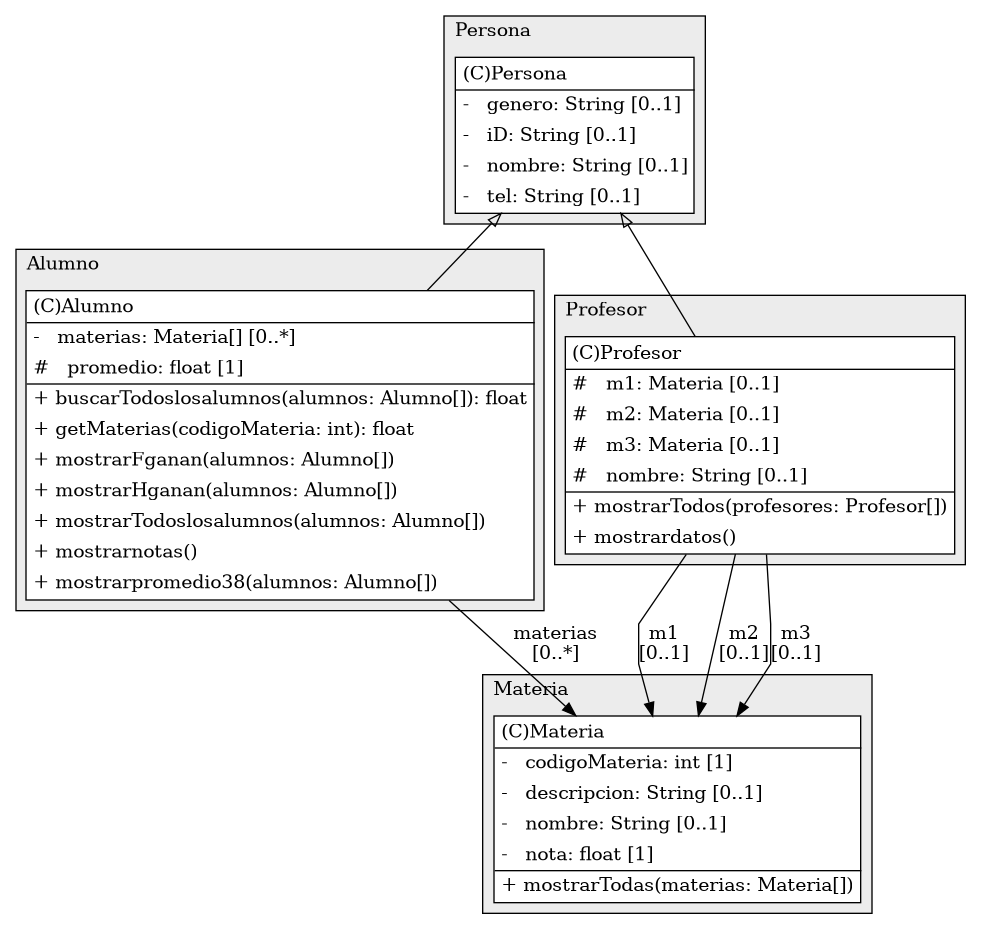 @startuml

/' diagram meta data start
config=StructureConfiguration;
{
  "projectClassification": {
    "searchMode": "OpenProject", // OpenProject, AllProjects
    "includedProjects": "",
    "pathEndKeywords": "*.impl",
    "isClientPath": "",
    "isClientName": "",
    "isTestPath": "",
    "isTestName": "",
    "isMappingPath": "",
    "isMappingName": "",
    "isDataAccessPath": "",
    "isDataAccessName": "",
    "isDataStructurePath": "",
    "isDataStructureName": "",
    "isInterfaceStructuresPath": "",
    "isInterfaceStructuresName": "",
    "isEntryPointPath": "",
    "isEntryPointName": "",
    "treatFinalFieldsAsMandatory": false
  },
  "graphRestriction": {
    "classPackageExcludeFilter": "",
    "classPackageIncludeFilter": "",
    "classNameExcludeFilter": "",
    "classNameIncludeFilter": "",
    "methodNameExcludeFilter": "",
    "methodNameIncludeFilter": "",
    "removeByInheritance": "", // inheritance/annotation based filtering is done in a second step
    "removeByAnnotation": "",
    "removeByClassPackage": "", // cleanup the graph after inheritance/annotation based filtering is done
    "removeByClassName": "",
    "cutMappings": false,
    "cutEnum": true,
    "cutTests": true,
    "cutClient": true,
    "cutDataAccess": true,
    "cutInterfaceStructures": true,
    "cutDataStructures": true,
    "cutGetterAndSetter": true,
    "cutConstructors": true
  },
  "graphTraversal": {
    "forwardDepth": 3,
    "backwardDepth": 3,
    "classPackageExcludeFilter": "",
    "classPackageIncludeFilter": "",
    "classNameExcludeFilter": "",
    "classNameIncludeFilter": "",
    "methodNameExcludeFilter": "",
    "methodNameIncludeFilter": "",
    "hideMappings": false,
    "hideDataStructures": false,
    "hidePrivateMethods": true,
    "hideInterfaceCalls": true, // indirection: implementation -> interface (is hidden) -> implementation
    "onlyShowApplicationEntryPoints": false, // root node is included
    "useMethodCallsForStructureDiagram": "ForwardOnly" // ForwardOnly, BothDirections, No
  },
  "details": {
    "aggregation": "GroupByClass", // ByClass, GroupByClass, None
    "showClassGenericTypes": true,
    "showMethods": true,
    "showMethodParameterNames": true,
    "showMethodParameterTypes": true,
    "showMethodReturnType": true,
    "showPackageLevels": 2,
    "showDetailedClassStructure": true
  },
  "rootClass": "Profesor",
  "extensionCallbackMethod": "" // qualified.class.name#methodName - signature: public static String method(String)
}
diagram meta data end '/



digraph g {
    rankdir="TB"
    splines=polyline
    

'nodes 
subgraph cluster_1789382715 { 
   	label=Materia
	labeljust=l
	fillcolor="#ececec"
	style=filled
   
   Materia1789382715[
	label=<<TABLE BORDER="1" CELLBORDER="0" CELLPADDING="4" CELLSPACING="0">
<TR><TD ALIGN="LEFT" >(C)Materia</TD></TR>
<HR/>
<TR><TD ALIGN="LEFT" >-   codigoMateria: int [1]</TD></TR>
<TR><TD ALIGN="LEFT" >-   descripcion: String [0..1]</TD></TR>
<TR><TD ALIGN="LEFT" >-   nombre: String [0..1]</TD></TR>
<TR><TD ALIGN="LEFT" >-   nota: float [1]</TD></TR>
<HR/>
<TR><TD ALIGN="LEFT" >+ mostrarTodas(materias: Materia[])</TD></TR>
</TABLE>>
	style=filled
	margin=0
	shape=plaintext
	fillcolor="#FFFFFF"
];
} 

subgraph cluster_1964228900 { 
   	label=Alumno
	labeljust=l
	fillcolor="#ececec"
	style=filled
   
   Alumno1964228900[
	label=<<TABLE BORDER="1" CELLBORDER="0" CELLPADDING="4" CELLSPACING="0">
<TR><TD ALIGN="LEFT" >(C)Alumno</TD></TR>
<HR/>
<TR><TD ALIGN="LEFT" >-   materias: Materia[] [0..*]</TD></TR>
<TR><TD ALIGN="LEFT" >#   promedio: float [1]</TD></TR>
<HR/>
<TR><TD ALIGN="LEFT" >+ buscarTodoslosalumnos(alumnos: Alumno[]): float</TD></TR>
<TR><TD ALIGN="LEFT" >+ getMaterias(codigoMateria: int): float</TD></TR>
<TR><TD ALIGN="LEFT" >+ mostrarFganan(alumnos: Alumno[])</TD></TR>
<TR><TD ALIGN="LEFT" >+ mostrarHganan(alumnos: Alumno[])</TD></TR>
<TR><TD ALIGN="LEFT" >+ mostrarTodoslosalumnos(alumnos: Alumno[])</TD></TR>
<TR><TD ALIGN="LEFT" >+ mostrarnotas()</TD></TR>
<TR><TD ALIGN="LEFT" >+ mostrarpromedio38(alumnos: Alumno[])</TD></TR>
</TABLE>>
	style=filled
	margin=0
	shape=plaintext
	fillcolor="#FFFFFF"
];
} 

subgraph cluster_937731574 { 
   	label=Profesor
	labeljust=l
	fillcolor="#ececec"
	style=filled
   
   Profesor937731574[
	label=<<TABLE BORDER="1" CELLBORDER="0" CELLPADDING="4" CELLSPACING="0">
<TR><TD ALIGN="LEFT" >(C)Profesor</TD></TR>
<HR/>
<TR><TD ALIGN="LEFT" >#   m1: Materia [0..1]</TD></TR>
<TR><TD ALIGN="LEFT" >#   m2: Materia [0..1]</TD></TR>
<TR><TD ALIGN="LEFT" >#   m3: Materia [0..1]</TD></TR>
<TR><TD ALIGN="LEFT" >#   nombre: String [0..1]</TD></TR>
<HR/>
<TR><TD ALIGN="LEFT" >+ mostrarTodos(profesores: Profesor[])</TD></TR>
<TR><TD ALIGN="LEFT" >+ mostrardatos()</TD></TR>
</TABLE>>
	style=filled
	margin=0
	shape=plaintext
	fillcolor="#FFFFFF"
];
} 

subgraph cluster_986212236 { 
   	label=Persona
	labeljust=l
	fillcolor="#ececec"
	style=filled
   
   Persona986212236[
	label=<<TABLE BORDER="1" CELLBORDER="0" CELLPADDING="4" CELLSPACING="0">
<TR><TD ALIGN="LEFT" >(C)Persona</TD></TR>
<HR/>
<TR><TD ALIGN="LEFT" >-   genero: String [0..1]</TD></TR>
<TR><TD ALIGN="LEFT" >-   iD: String [0..1]</TD></TR>
<TR><TD ALIGN="LEFT" >-   nombre: String [0..1]</TD></TR>
<TR><TD ALIGN="LEFT" >-   tel: String [0..1]</TD></TR>
</TABLE>>
	style=filled
	margin=0
	shape=plaintext
	fillcolor="#FFFFFF"
];
} 

'edges    
Alumno1964228900 -> Materia1789382715[label="materias
[0..*]"];
Persona986212236 -> Alumno1964228900[arrowhead=none, arrowtail=empty, dir=both];
Persona986212236 -> Profesor937731574[arrowhead=none, arrowtail=empty, dir=both];
Profesor937731574 -> Materia1789382715[label="m1
[0..1]"];
Profesor937731574 -> Materia1789382715[label="m2
[0..1]"];
Profesor937731574 -> Materia1789382715[label="m3
[0..1]"];
    
}
@enduml
